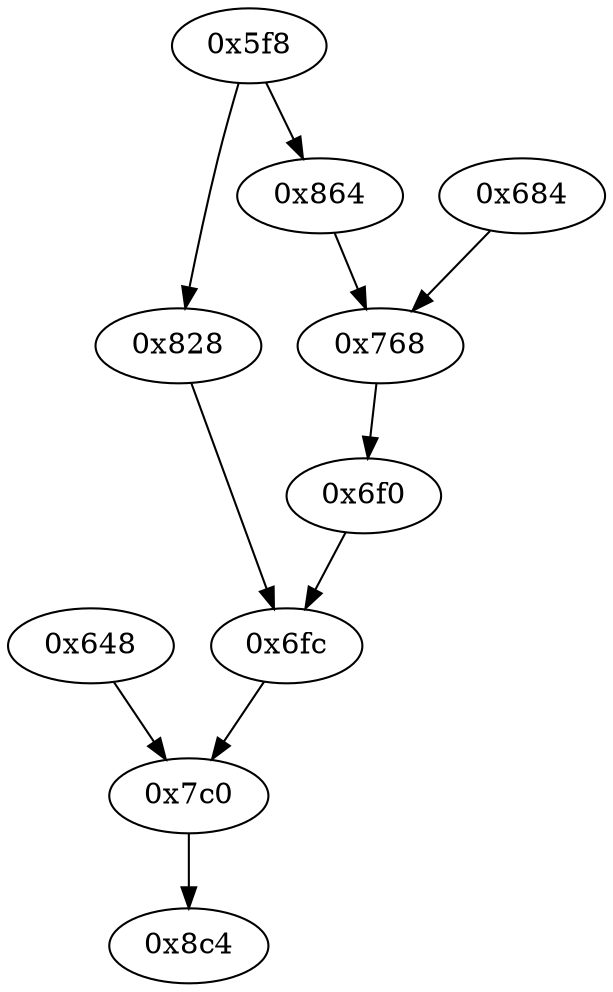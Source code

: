 strict digraph "" {
	"0x6fc"	 [opcode="[u'ldr', u'ldr', u'str', u'mov', u'ldr', u'ldr', u'ldr', u'mov', u'add', u'cmp', u'sub', u'mov', u'sub', u'mul', u'mov', u'mvn', \
u'orr', u'cmn', u'mov', u'teq', u'mov', u'cmn', u'mov', u'mov', u'cmp', u'mov', u'b']"];
	"0x7c0"	 [opcode="[u'ldr', u'mov', u'ldr', u'ldr', u'ldr', u'ldr', u'cmp', u'mov', u'sub', u'sub', u'add', u'mul', u'mvn', u'mov', u'orr', u'ldr', \
u'cmn', u'mov', u'teq', u'mov', u'mov', u'cmn', u'mov', u'cmp', u'mov', u'b']"];
	"0x6fc" -> "0x7c0";
	"0x648"	 [opcode="[u'ldr', u'cmp', u'mov']"];
	"0x648" -> "0x7c0";
	"0x828"	 [opcode="[u'ldr', u'mov', u'ldr', u'ldrb', u'mov', u'bl', u'mov', u'ldr', u'mov', u'bl', u'mvn', u'mov', u'mov', u'mov', u'b']"];
	"0x828" -> "0x6fc";
	"0x768"	 [opcode="[u'ldr', u'mov', u'ldr', u'sub', u'mul', u'eor', u'and', u'ldr', u'mov', u'mov', u'ldr', u'ldr', u'cmp', u'mov', u'teq', u'mov', \
u'mov', u'cmp', u'mov', u'cmp', u'mov', u'b']"];
	"0x6f0"	 [opcode="[u'mov', u'mov', u'b']"];
	"0x768" -> "0x6f0";
	"0x6f0" -> "0x6fc";
	"0x864"	 [opcode="[u'ldr', u'ldr', u'ldr', u'add', u'sub', u'sub', u'mul', u'mvn', u'ldr', u'orr', u'mov', u'cmn', u'mov', u'ldr', u'cmp', u'mov', \
u'mov', u'mov', u'cmn', u'mov', u'mov', u'teq', u'mov', u'b']"];
	"0x864" -> "0x768";
	"0x684"	 [opcode="[u'ldr', u'cmp', u'mov', u'b']"];
	"0x684" -> "0x768";
	"0x8c4"	 [opcode="[u'ldr', u'sub', u'pop']"];
	"0x5f8"	 [opcode="[u'push', u'add', u'sub', u'str', u'cmp', u'ldr', u'mvn', u'ldr', u'ldr', u'add', u'mov', u'str', u'ldr', u'ldr', u'ldr', u'ldr', \
u'ldr', u'ldr', u'str', u'b']"];
	"0x5f8" -> "0x828";
	"0x5f8" -> "0x864";
	"0x7c0" -> "0x8c4";
}
